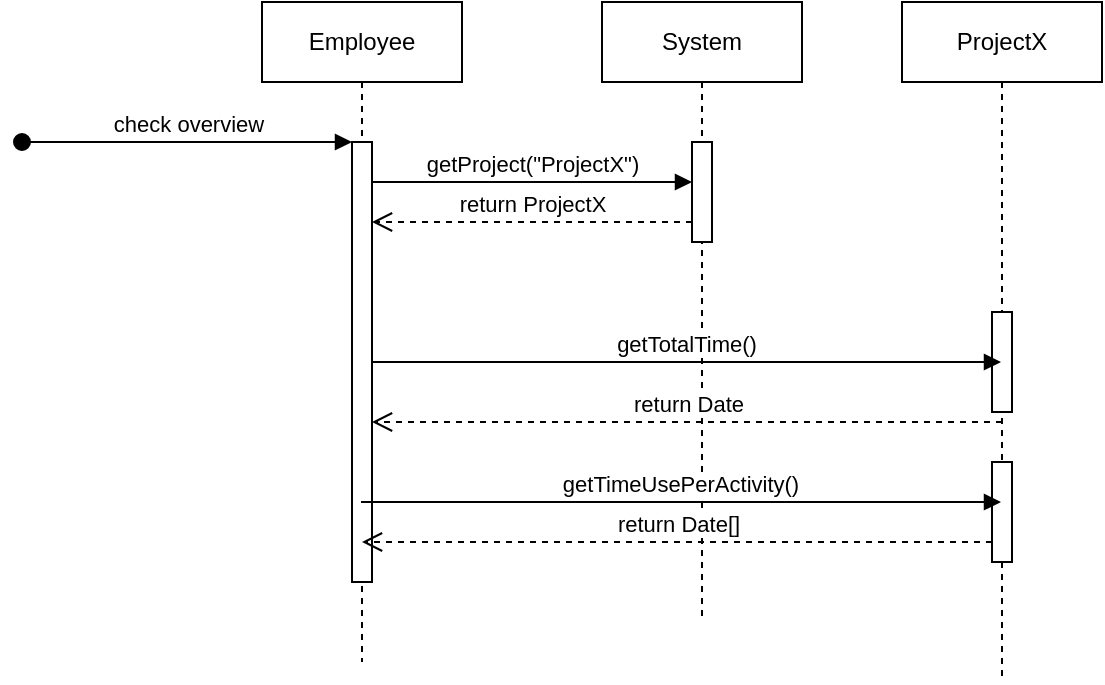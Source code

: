 <mxfile version="24.0.4" type="device">
  <diagram name="Page-1" id="2YBvvXClWsGukQMizWep">
    <mxGraphModel dx="769" dy="620" grid="1" gridSize="10" guides="1" tooltips="1" connect="1" arrows="1" fold="1" page="1" pageScale="1" pageWidth="850" pageHeight="1100" math="0" shadow="0">
      <root>
        <mxCell id="0" />
        <mxCell id="1" parent="0" />
        <mxCell id="aM9ryv3xv72pqoxQDRHE-1" value="Employee" style="shape=umlLifeline;perimeter=lifelinePerimeter;whiteSpace=wrap;html=1;container=0;dropTarget=0;collapsible=0;recursiveResize=0;outlineConnect=0;portConstraint=eastwest;newEdgeStyle={&quot;edgeStyle&quot;:&quot;elbowEdgeStyle&quot;,&quot;elbow&quot;:&quot;vertical&quot;,&quot;curved&quot;:0,&quot;rounded&quot;:0};" parent="1" vertex="1">
          <mxGeometry x="130" y="30" width="100" height="330" as="geometry" />
        </mxCell>
        <mxCell id="aM9ryv3xv72pqoxQDRHE-2" value="" style="html=1;points=[];perimeter=orthogonalPerimeter;outlineConnect=0;targetShapes=umlLifeline;portConstraint=eastwest;newEdgeStyle={&quot;edgeStyle&quot;:&quot;elbowEdgeStyle&quot;,&quot;elbow&quot;:&quot;vertical&quot;,&quot;curved&quot;:0,&quot;rounded&quot;:0};" parent="aM9ryv3xv72pqoxQDRHE-1" vertex="1">
          <mxGeometry x="45" y="70" width="10" height="220" as="geometry" />
        </mxCell>
        <mxCell id="aM9ryv3xv72pqoxQDRHE-3" value="check overview" style="html=1;verticalAlign=bottom;startArrow=oval;endArrow=block;startSize=8;edgeStyle=elbowEdgeStyle;elbow=vertical;curved=0;rounded=0;" parent="aM9ryv3xv72pqoxQDRHE-1" target="aM9ryv3xv72pqoxQDRHE-2" edge="1">
          <mxGeometry relative="1" as="geometry">
            <mxPoint x="-120" y="70" as="sourcePoint" />
            <mxPoint x="45" y="70.14" as="targetPoint" />
          </mxGeometry>
        </mxCell>
        <mxCell id="_zqUpteYSgFppnQGAuup-6" value="getProject(&quot;ProjectX&quot;)" style="html=1;verticalAlign=bottom;endArrow=block;curved=0;rounded=0;" parent="1" target="PLMixNP9zVYm_wW4tpXz-2" edge="1">
          <mxGeometry width="80" relative="1" as="geometry">
            <mxPoint x="185" y="120" as="sourcePoint" />
            <mxPoint x="350" y="120" as="targetPoint" />
          </mxGeometry>
        </mxCell>
        <mxCell id="PLMixNP9zVYm_wW4tpXz-1" value="System" style="shape=umlLifeline;perimeter=lifelinePerimeter;whiteSpace=wrap;html=1;container=0;dropTarget=0;collapsible=0;recursiveResize=0;outlineConnect=0;portConstraint=eastwest;newEdgeStyle={&quot;edgeStyle&quot;:&quot;elbowEdgeStyle&quot;,&quot;elbow&quot;:&quot;vertical&quot;,&quot;curved&quot;:0,&quot;rounded&quot;:0};" parent="1" vertex="1">
          <mxGeometry x="300" y="30" width="100" height="310" as="geometry" />
        </mxCell>
        <mxCell id="PLMixNP9zVYm_wW4tpXz-2" value="" style="html=1;points=[];perimeter=orthogonalPerimeter;outlineConnect=0;targetShapes=umlLifeline;portConstraint=eastwest;newEdgeStyle={&quot;edgeStyle&quot;:&quot;elbowEdgeStyle&quot;,&quot;elbow&quot;:&quot;vertical&quot;,&quot;curved&quot;:0,&quot;rounded&quot;:0};" parent="PLMixNP9zVYm_wW4tpXz-1" vertex="1">
          <mxGeometry x="45" y="70" width="10" height="50" as="geometry" />
        </mxCell>
        <mxCell id="PLMixNP9zVYm_wW4tpXz-4" value="return ProjectX" style="html=1;verticalAlign=bottom;endArrow=open;dashed=1;endSize=8;curved=0;rounded=0;" parent="1" source="PLMixNP9zVYm_wW4tpXz-2" edge="1">
          <mxGeometry relative="1" as="geometry">
            <mxPoint x="340" y="140" as="sourcePoint" />
            <mxPoint x="185" y="140" as="targetPoint" />
          </mxGeometry>
        </mxCell>
        <mxCell id="PLMixNP9zVYm_wW4tpXz-5" value="ProjectX" style="shape=umlLifeline;perimeter=lifelinePerimeter;whiteSpace=wrap;html=1;container=0;dropTarget=0;collapsible=0;recursiveResize=0;outlineConnect=0;portConstraint=eastwest;newEdgeStyle={&quot;edgeStyle&quot;:&quot;elbowEdgeStyle&quot;,&quot;elbow&quot;:&quot;vertical&quot;,&quot;curved&quot;:0,&quot;rounded&quot;:0};" parent="1" vertex="1">
          <mxGeometry x="450" y="30" width="100" height="340" as="geometry" />
        </mxCell>
        <mxCell id="NcVn2N0siXzFR7PENy0m-1" value="" style="html=1;points=[];perimeter=orthogonalPerimeter;outlineConnect=0;targetShapes=umlLifeline;portConstraint=eastwest;newEdgeStyle={&quot;edgeStyle&quot;:&quot;elbowEdgeStyle&quot;,&quot;elbow&quot;:&quot;vertical&quot;,&quot;curved&quot;:0,&quot;rounded&quot;:0};" vertex="1" parent="PLMixNP9zVYm_wW4tpXz-5">
          <mxGeometry x="45" y="155" width="10" height="50" as="geometry" />
        </mxCell>
        <mxCell id="NcVn2N0siXzFR7PENy0m-2" value="" style="html=1;points=[];perimeter=orthogonalPerimeter;outlineConnect=0;targetShapes=umlLifeline;portConstraint=eastwest;newEdgeStyle={&quot;edgeStyle&quot;:&quot;elbowEdgeStyle&quot;,&quot;elbow&quot;:&quot;vertical&quot;,&quot;curved&quot;:0,&quot;rounded&quot;:0};" vertex="1" parent="PLMixNP9zVYm_wW4tpXz-5">
          <mxGeometry x="45" y="230" width="10" height="50" as="geometry" />
        </mxCell>
        <mxCell id="E-sertJdHfqyHRqqMW4z-1" value="getTotalTime()" style="html=1;verticalAlign=bottom;endArrow=block;curved=0;rounded=0;" parent="1" source="aM9ryv3xv72pqoxQDRHE-2" target="PLMixNP9zVYm_wW4tpXz-5" edge="1">
          <mxGeometry x="-0.002" width="80" relative="1" as="geometry">
            <mxPoint x="190" y="199.5" as="sourcePoint" />
            <mxPoint x="350" y="199.5" as="targetPoint" />
            <mxPoint as="offset" />
          </mxGeometry>
        </mxCell>
        <mxCell id="E-sertJdHfqyHRqqMW4z-2" value="return Date" style="html=1;verticalAlign=bottom;endArrow=open;dashed=1;endSize=8;curved=0;rounded=0;" parent="1" target="aM9ryv3xv72pqoxQDRHE-2" edge="1">
          <mxGeometry relative="1" as="geometry">
            <mxPoint x="500" y="240" as="sourcePoint" />
            <mxPoint x="190" y="240" as="targetPoint" />
          </mxGeometry>
        </mxCell>
        <mxCell id="E-sertJdHfqyHRqqMW4z-3" value="getTimeUsePerActivity()" style="html=1;verticalAlign=bottom;endArrow=block;curved=0;rounded=0;" parent="1" edge="1">
          <mxGeometry x="-0.002" width="80" relative="1" as="geometry">
            <mxPoint x="179.5" y="280" as="sourcePoint" />
            <mxPoint x="499.5" y="280" as="targetPoint" />
            <mxPoint as="offset" />
          </mxGeometry>
        </mxCell>
        <mxCell id="E-sertJdHfqyHRqqMW4z-4" value="return Date[]" style="html=1;verticalAlign=bottom;endArrow=open;dashed=1;endSize=8;curved=0;rounded=0;" parent="1" edge="1">
          <mxGeometry relative="1" as="geometry">
            <mxPoint x="495" y="300" as="sourcePoint" />
            <mxPoint x="180" y="300" as="targetPoint" />
          </mxGeometry>
        </mxCell>
      </root>
    </mxGraphModel>
  </diagram>
</mxfile>
